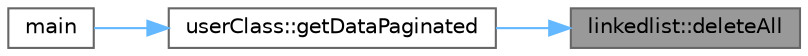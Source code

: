digraph "linkedlist::deleteAll"
{
 // LATEX_PDF_SIZE
  bgcolor="transparent";
  edge [fontname=Helvetica,fontsize=10,labelfontname=Helvetica,labelfontsize=10];
  node [fontname=Helvetica,fontsize=10,shape=box,height=0.2,width=0.4];
  rankdir="RL";
  Node1 [id="Node000001",label="linkedlist::deleteAll",height=0.2,width=0.4,color="gray40", fillcolor="grey60", style="filled", fontcolor="black",tooltip="Delete all the nodes from the linked list."];
  Node1 -> Node2 [id="edge1_Node000001_Node000002",dir="back",color="steelblue1",style="solid",tooltip=" "];
  Node2 [id="Node000002",label="userClass::getDataPaginated",height=0.2,width=0.4,color="grey40", fillcolor="white", style="filled",URL="$classuser_class.html#a9a2ebda767ed608c0d7e49b5b11f2bb8",tooltip="gets the data of the current user and prints it"];
  Node2 -> Node3 [id="edge2_Node000002_Node000003",dir="back",color="steelblue1",style="solid",tooltip=" "];
  Node3 [id="Node000003",label="main",height=0.2,width=0.4,color="grey40", fillcolor="white", style="filled",URL="$main_8cpp.html#abf9e6b7e6f15df4b525a2e7705ba3089",tooltip=" "];
}
